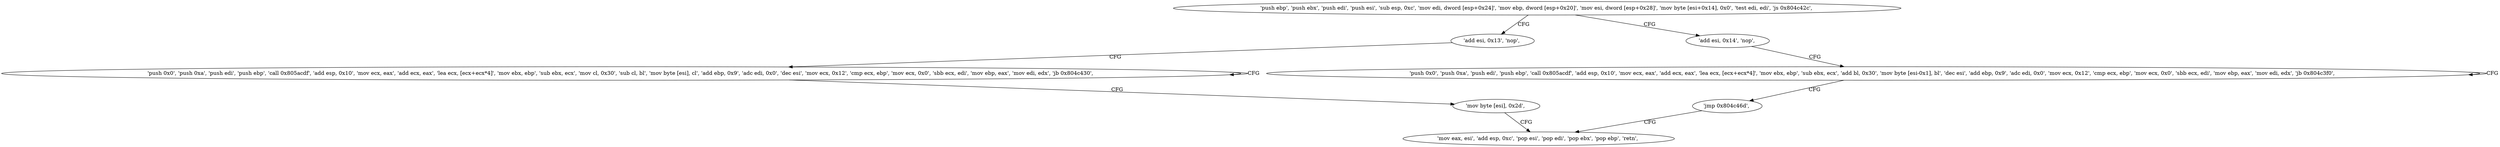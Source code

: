digraph "func" {
"134530000" [label = "'push ebp', 'push ebx', 'push edi', 'push esi', 'sub esp, 0xc', 'mov edi, dword [esp+0x24]', 'mov ebp, dword [esp+0x20]', 'mov esi, dword [esp+0x28]', 'mov byte [esi+0x14], 0x0', 'test edi, edi', 'js 0x804c42c', " ]
"134530092" [label = "'add esi, 0x13', 'nop', " ]
"134530027" [label = "'add esi, 0x14', 'nop', " ]
"134530096" [label = "'push 0x0', 'push 0xa', 'push edi', 'push ebp', 'call 0x805acdf', 'add esp, 0x10', 'mov ecx, eax', 'add ecx, eax', 'lea ecx, [ecx+ecx*4]', 'mov ebx, ebp', 'sub ebx, ecx', 'mov cl, 0x30', 'sub cl, bl', 'mov byte [esi], cl', 'add ebp, 0x9', 'adc edi, 0x0', 'dec esi', 'mov ecx, 0x12', 'cmp ecx, ebp', 'mov ecx, 0x0', 'sbb ecx, edi', 'mov ebp, eax', 'mov edi, edx', 'jb 0x804c430', " ]
"134530032" [label = "'push 0x0', 'push 0xa', 'push edi', 'push ebp', 'call 0x805acdf', 'add esp, 0x10', 'mov ecx, eax', 'add ecx, eax', 'lea ecx, [ecx+ecx*4]', 'mov ebx, ebp', 'sub ebx, ecx', 'add bl, 0x30', 'mov byte [esi-0x1], bl', 'dec esi', 'add ebp, 0x9', 'adc edi, 0x0', 'mov ecx, 0x12', 'cmp ecx, ebp', 'mov ecx, 0x0', 'sbb ecx, edi', 'mov ebp, eax', 'mov edi, edx', 'jb 0x804c3f0', " ]
"134530154" [label = "'mov byte [esi], 0x2d', " ]
"134530157" [label = "'mov eax, esi', 'add esp, 0xc', 'pop esi', 'pop edi', 'pop ebx', 'pop ebp', 'retn', " ]
"134530090" [label = "'jmp 0x804c46d', " ]
"134530000" -> "134530092" [ label = "CFG" ]
"134530000" -> "134530027" [ label = "CFG" ]
"134530092" -> "134530096" [ label = "CFG" ]
"134530027" -> "134530032" [ label = "CFG" ]
"134530096" -> "134530096" [ label = "CFG" ]
"134530096" -> "134530154" [ label = "CFG" ]
"134530032" -> "134530032" [ label = "CFG" ]
"134530032" -> "134530090" [ label = "CFG" ]
"134530154" -> "134530157" [ label = "CFG" ]
"134530090" -> "134530157" [ label = "CFG" ]
}
